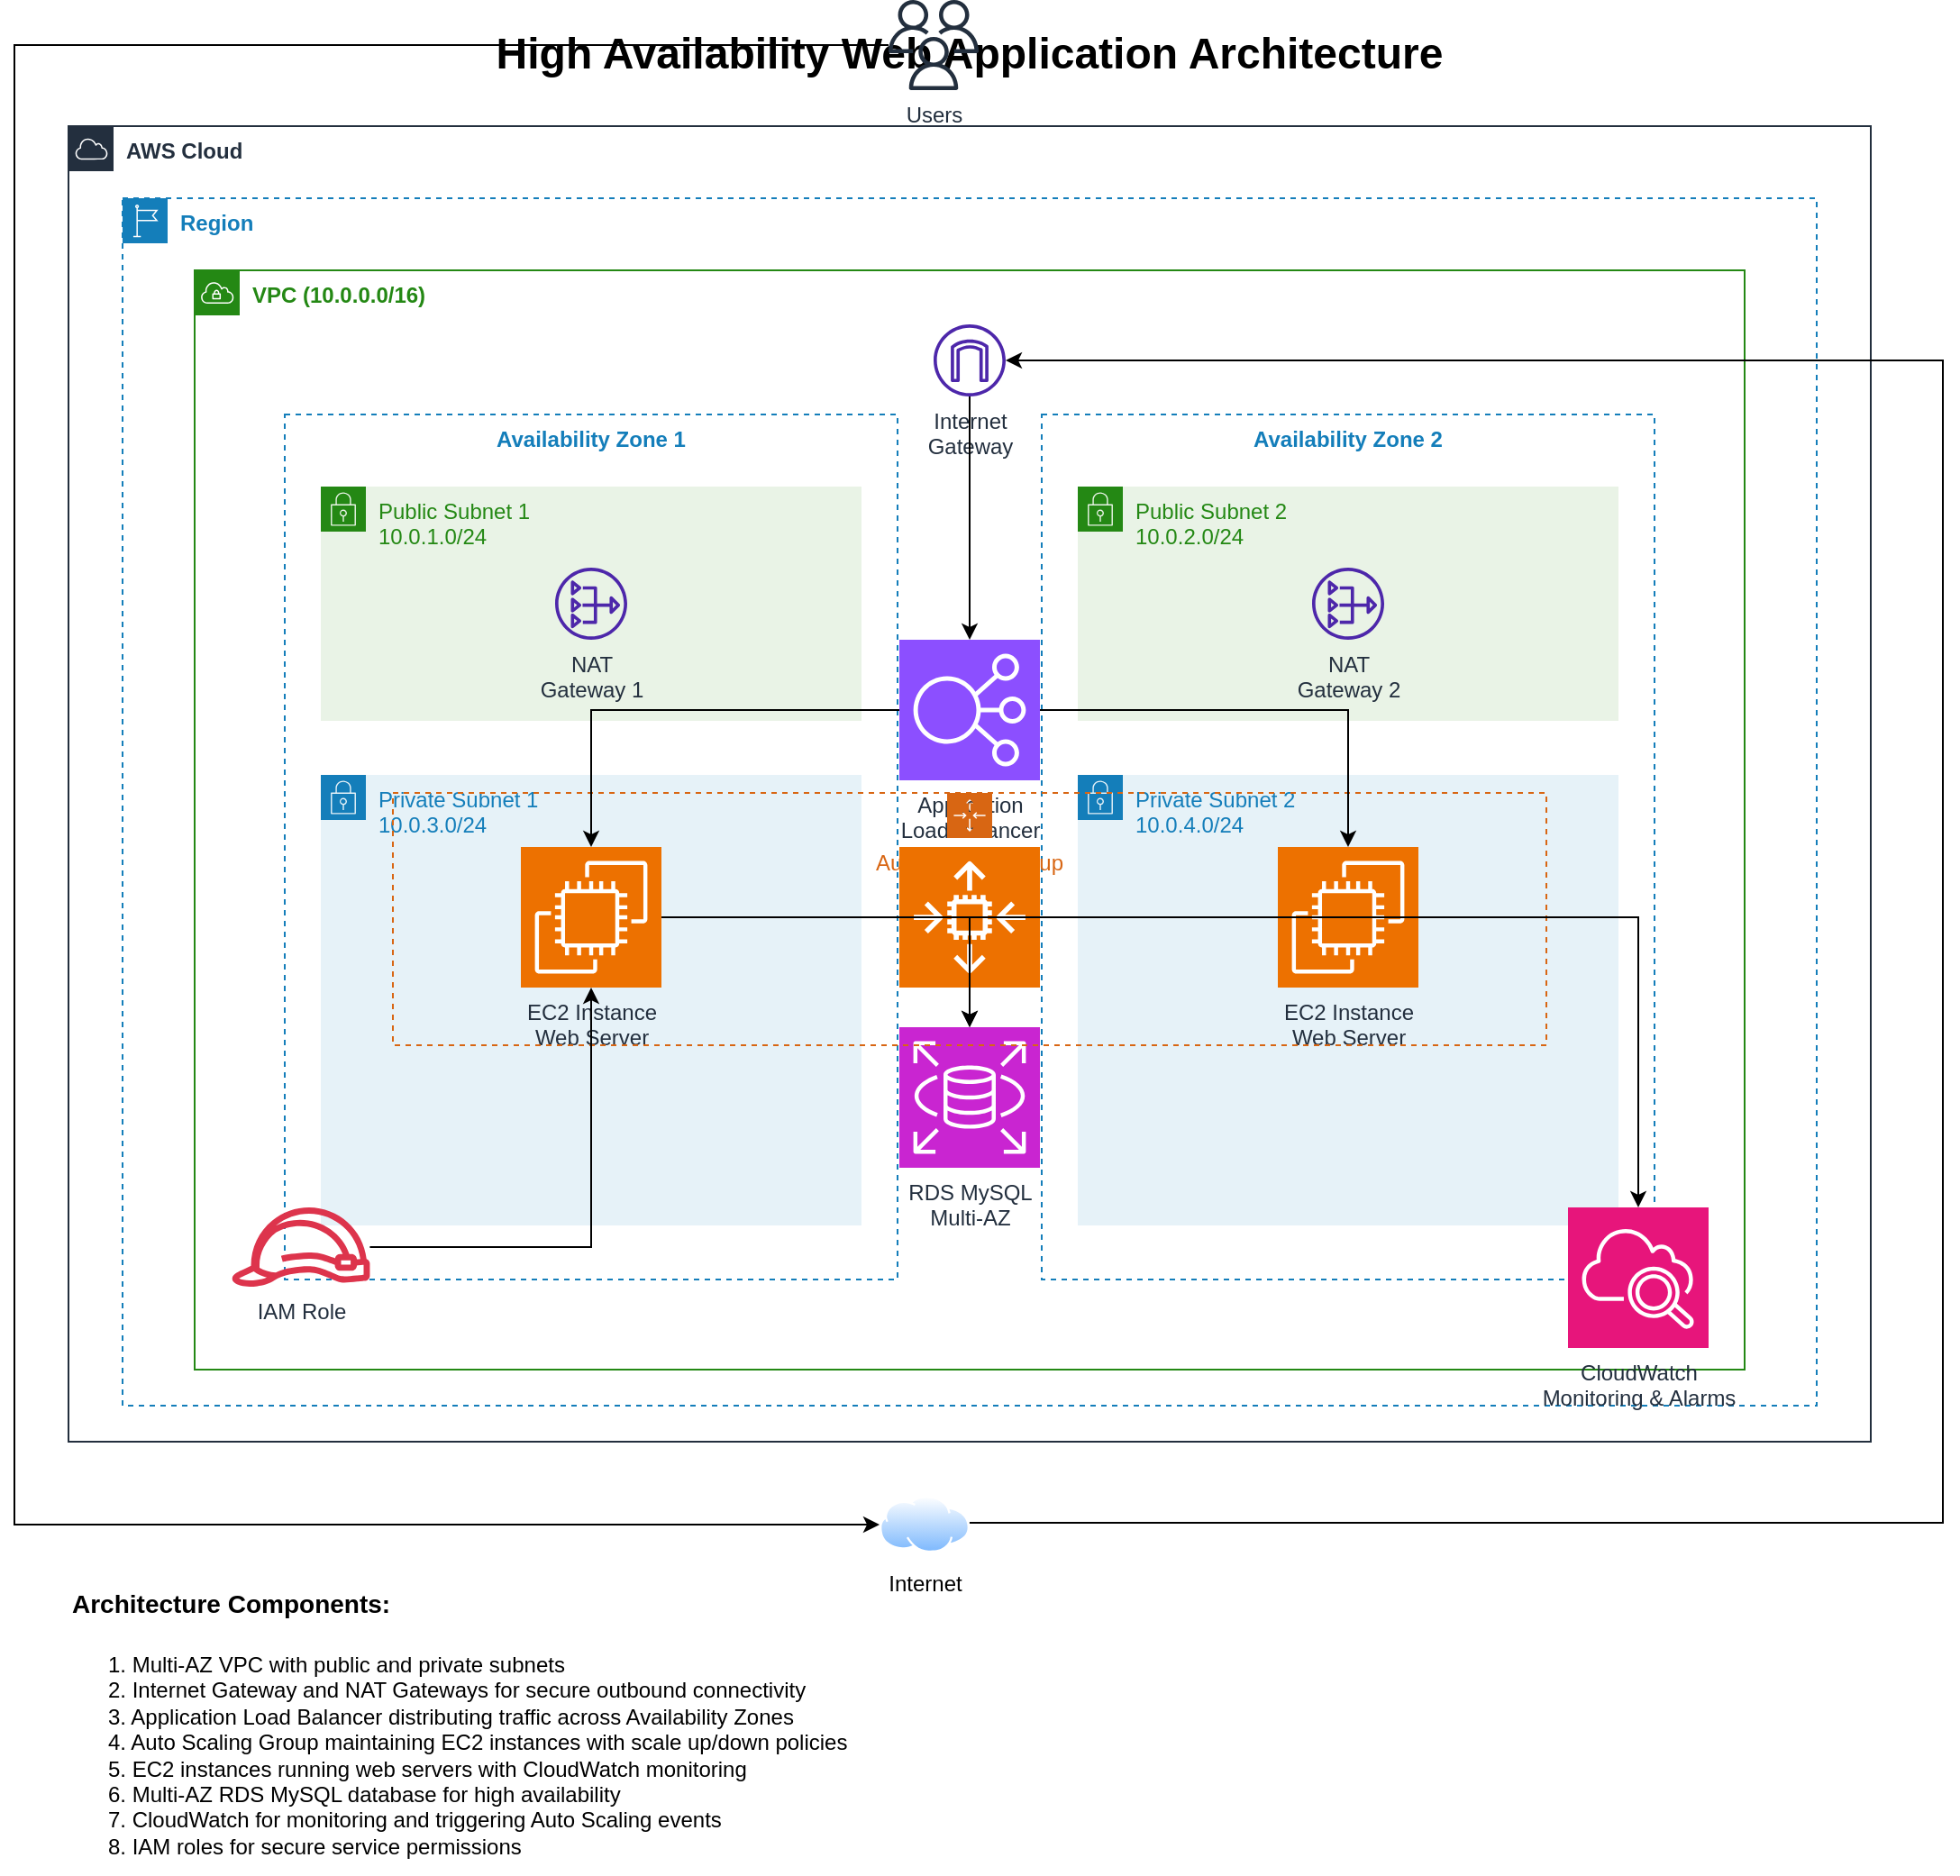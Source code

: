 <mxfile version="24.0.1">
  <diagram id="prtHgNgQTEPvFCAcTncT" name="High Availability Web Application">
    <mxGraphModel dx="1422" dy="762" grid="1" gridSize="10" guides="1" tooltips="1" connect="1" arrows="1" fold="1" page="1" pageScale="1" pageWidth="1100" pageHeight="850" math="0" shadow="0">
      <root>
        <mxCell id="0" />
        <mxCell id="1" parent="0" />
        
        <!-- Title -->
        <mxCell id="title" value="High Availability Web Application Architecture" style="text;html=1;strokeColor=none;fillColor=none;align=center;verticalAlign=middle;whiteSpace=wrap;rounded=0;fontSize=24;fontStyle=1" vertex="1" parent="1">
          <mxGeometry x="250" y="30" width="600" height="40" as="geometry" />
        </mxCell>
        
        <!-- AWS Cloud Border -->
        <mxCell id="aws_cloud" value="AWS Cloud" style="points=[[0,0],[0.25,0],[0.5,0],[0.75,0],[1,0],[1,0.25],[1,0.5],[1,0.75],[1,1],[0.75,1],[0.5,1],[0.25,1],[0,1],[0,0.75],[0,0.5],[0,0.25]];outlineConnect=0;gradientColor=none;html=1;whiteSpace=wrap;fontSize=12;fontStyle=1;container=1;pointerEvents=0;collapsible=0;recursiveResize=0;shape=mxgraph.aws4.group;grIcon=mxgraph.aws4.group_aws_cloud;strokeColor=#232F3E;fillColor=none;verticalAlign=top;align=left;spacingLeft=30;fontColor=#232F3E;dashed=0;" vertex="1" parent="1">
          <mxGeometry x="50" y="90" width="1000" height="730" as="geometry" />
        </mxCell>
        
        <!-- Region Border -->
        <mxCell id="region" value="Region" style="points=[[0,0],[0.25,0],[0.5,0],[0.75,0],[1,0],[1,0.25],[1,0.5],[1,0.75],[1,1],[0.75,1],[0.5,1],[0.25,1],[0,1],[0,0.75],[0,0.5],[0,0.25]];outlineConnect=0;gradientColor=none;html=1;whiteSpace=wrap;fontSize=12;fontStyle=1;container=1;pointerEvents=0;collapsible=0;recursiveResize=0;shape=mxgraph.aws4.group;grIcon=mxgraph.aws4.group_region;strokeColor=#147EBA;fillColor=none;verticalAlign=top;align=left;spacingLeft=30;fontColor=#147EBA;dashed=1;" vertex="1" parent="aws_cloud">
          <mxGeometry x="30" y="40" width="940" height="670" as="geometry" />
        </mxCell>
        
        <!-- VPC -->
        <mxCell id="vpc" value="VPC (10.0.0.0/16)" style="points=[[0,0],[0.25,0],[0.5,0],[0.75,0],[1,0],[1,0.25],[1,0.5],[1,0.75],[1,1],[0.75,1],[0.5,1],[0.25,1],[0,1],[0,0.75],[0,0.5],[0,0.25]];outlineConnect=0;gradientColor=none;html=1;whiteSpace=wrap;fontSize=12;fontStyle=1;container=1;pointerEvents=0;collapsible=0;recursiveResize=0;shape=mxgraph.aws4.group;grIcon=mxgraph.aws4.group_vpc;strokeColor=#248814;fillColor=none;verticalAlign=top;align=left;spacingLeft=30;fontColor=#248814;dashed=0;" vertex="1" parent="region">
          <mxGeometry x="40" y="40" width="860" height="610" as="geometry" />
        </mxCell>
        
        <!-- Availability Zone 1 -->
        <mxCell id="az1" value="Availability Zone 1" style="fillColor=none;strokeColor=#147EBA;dashed=1;verticalAlign=top;fontStyle=1;fontColor=#147EBA;whiteSpace=wrap;html=1;" vertex="1" parent="vpc">
          <mxGeometry x="50" y="80" width="340" height="480" as="geometry" />
        </mxCell>
        
        <!-- Availability Zone 2 -->
        <mxCell id="az2" value="Availability Zone 2" style="fillColor=none;strokeColor=#147EBA;dashed=1;verticalAlign=top;fontStyle=1;fontColor=#147EBA;whiteSpace=wrap;html=1;" vertex="1" parent="vpc">
          <mxGeometry x="470" y="80" width="340" height="480" as="geometry" />
        </mxCell>
        
        <!-- Public Subnet 1 -->
        <mxCell id="public_subnet1" value="Public Subnet 1&#xa;10.0.1.0/24" style="points=[[0,0],[0.25,0],[0.5,0],[0.75,0],[1,0],[1,0.25],[1,0.5],[1,0.75],[1,1],[0.75,1],[0.5,1],[0.25,1],[0,1],[0,0.75],[0,0.5],[0,0.25]];outlineConnect=0;gradientColor=none;html=1;whiteSpace=wrap;fontSize=12;fontStyle=0;container=1;pointerEvents=0;collapsible=0;recursiveResize=0;shape=mxgraph.aws4.group;grIcon=mxgraph.aws4.group_security_group;grStroke=0;strokeColor=#248814;fillColor=#E9F3E6;verticalAlign=top;align=left;spacingLeft=30;fontColor=#248814;dashed=0;" vertex="1" parent="vpc">
          <mxGeometry x="70" y="120" width="300" height="130" as="geometry" />
        </mxCell>
        
        <!-- Public Subnet 2 -->
        <mxCell id="public_subnet2" value="Public Subnet 2&#xa;10.0.2.0/24" style="points=[[0,0],[0.25,0],[0.5,0],[0.75,0],[1,0],[1,0.25],[1,0.5],[1,0.75],[1,1],[0.75,1],[0.5,1],[0.25,1],[0,1],[0,0.75],[0,0.5],[0,0.25]];outlineConnect=0;gradientColor=none;html=1;whiteSpace=wrap;fontSize=12;fontStyle=0;container=1;pointerEvents=0;collapsible=0;recursiveResize=0;shape=mxgraph.aws4.group;grIcon=mxgraph.aws4.group_security_group;grStroke=0;strokeColor=#248814;fillColor=#E9F3E6;verticalAlign=top;align=left;spacingLeft=30;fontColor=#248814;dashed=0;" vertex="1" parent="vpc">
          <mxGeometry x="490" y="120" width="300" height="130" as="geometry" />
        </mxCell>
        
        <!-- Private Subnet 1 -->
        <mxCell id="private_subnet1" value="Private Subnet 1&#xa;10.0.3.0/24" style="points=[[0,0],[0.25,0],[0.5,0],[0.75,0],[1,0],[1,0.25],[1,0.5],[1,0.75],[1,1],[0.75,1],[0.5,1],[0.25,1],[0,1],[0,0.75],[0,0.5],[0,0.25]];outlineConnect=0;gradientColor=none;html=1;whiteSpace=wrap;fontSize=12;fontStyle=0;container=1;pointerEvents=0;collapsible=0;recursiveResize=0;shape=mxgraph.aws4.group;grIcon=mxgraph.aws4.group_security_group;grStroke=0;strokeColor=#147EBA;fillColor=#E6F2F8;verticalAlign=top;align=left;spacingLeft=30;fontColor=#147EBA;dashed=0;" vertex="1" parent="vpc">
          <mxGeometry x="70" y="280" width="300" height="250" as="geometry" />
        </mxCell>
        
        <!-- Private Subnet 2 -->
        <mxCell id="private_subnet2" value="Private Subnet 2&#xa;10.0.4.0/24" style="points=[[0,0],[0.25,0],[0.5,0],[0.75,0],[1,0],[1,0.25],[1,0.5],[1,0.75],[1,1],[0.75,1],[0.5,1],[0.25,1],[0,1],[0,0.75],[0,0.5],[0,0.25]];outlineConnect=0;gradientColor=none;html=1;whiteSpace=wrap;fontSize=12;fontStyle=0;container=1;pointerEvents=0;collapsible=0;recursiveResize=0;shape=mxgraph.aws4.group;grIcon=mxgraph.aws4.group_security_group;grStroke=0;strokeColor=#147EBA;fillColor=#E6F2F8;verticalAlign=top;align=left;spacingLeft=30;fontColor=#147EBA;dashed=0;" vertex="1" parent="vpc">
          <mxGeometry x="490" y="280" width="300" height="250" as="geometry" />
        </mxCell>
        
        <!-- Internet Gateway -->
        <mxCell id="internet_gateway" value="Internet&#xa;Gateway" style="sketch=0;outlineConnect=0;fontColor=#232F3E;gradientColor=none;fillColor=#4D27AA;strokeColor=none;dashed=0;verticalLabelPosition=bottom;verticalAlign=top;align=center;html=1;fontSize=12;fontStyle=0;aspect=fixed;pointerEvents=1;shape=mxgraph.aws4.internet_gateway;" vertex="1" parent="vpc">
          <mxGeometry x="410" y="30" width="40" height="40" as="geometry" />
        </mxCell>
        
        <!-- NAT Gateway 1 -->
        <mxCell id="nat_gateway1" value="NAT&#xa;Gateway 1" style="sketch=0;outlineConnect=0;fontColor=#232F3E;gradientColor=none;fillColor=#4D27AA;strokeColor=none;dashed=0;verticalLabelPosition=bottom;verticalAlign=top;align=center;html=1;fontSize=12;fontStyle=0;aspect=fixed;pointerEvents=1;shape=mxgraph.aws4.nat_gateway;" vertex="1" parent="vpc">
          <mxGeometry x="200" y="165" width="40" height="40" as="geometry" />
        </mxCell>
        
        <!-- NAT Gateway 2 -->
        <mxCell id="nat_gateway2" value="NAT&#xa;Gateway 2" style="sketch=0;outlineConnect=0;fontColor=#232F3E;gradientColor=none;fillColor=#4D27AA;strokeColor=none;dashed=0;verticalLabelPosition=bottom;verticalAlign=top;align=center;html=1;fontSize=12;fontStyle=0;aspect=fixed;pointerEvents=1;shape=mxgraph.aws4.nat_gateway;" vertex="1" parent="vpc">
          <mxGeometry x="620" y="165" width="40" height="40" as="geometry" />
        </mxCell>
        
        <!-- Application Load Balancer -->
        <mxCell id="alb" value="Application&#xa;Load Balancer" style="sketch=0;points=[[0,0,0],[0.25,0,0],[0.5,0,0],[0.75,0,0],[1,0,0],[0,1,0],[0.25,1,0],[0.5,1,0],[0.75,1,0],[1,1,0],[0,0.25,0],[0,0.5,0],[0,0.75,0],[1,0.25,0],[1,0.5,0],[1,0.75,0]];outlineConnect=0;fontColor=#232F3E;fillColor=#8C4FFF;strokeColor=#ffffff;dashed=0;verticalLabelPosition=bottom;verticalAlign=top;align=center;html=1;fontSize=12;fontStyle=0;aspect=fixed;shape=mxgraph.aws4.resourceIcon;resIcon=mxgraph.aws4.elastic_load_balancing;" vertex="1" parent="vpc">
          <mxGeometry x="391" y="205" width="78" height="78" as="geometry" />
        </mxCell>
        
        <!-- EC2 Instance 1 -->
        <mxCell id="ec2_1" value="EC2 Instance&#xa;Web Server" style="sketch=0;points=[[0,0,0],[0.25,0,0],[0.5,0,0],[0.75,0,0],[1,0,0],[0,1,0],[0.25,1,0],[0.5,1,0],[0.75,1,0],[1,1,0],[0,0.25,0],[0,0.5,0],[0,0.75,0],[1,0.25,0],[1,0.5,0],[1,0.75,0]];outlineConnect=0;fontColor=#232F3E;fillColor=#ED7100;strokeColor=#ffffff;dashed=0;verticalLabelPosition=bottom;verticalAlign=top;align=center;html=1;fontSize=12;fontStyle=0;aspect=fixed;shape=mxgraph.aws4.resourceIcon;resIcon=mxgraph.aws4.ec2;" vertex="1" parent="vpc">
          <mxGeometry x="181" y="320" width="78" height="78" as="geometry" />
        </mxCell>
        
        <!-- EC2 Instance 2 -->
        <mxCell id="ec2_2" value="EC2 Instance&#xa;Web Server" style="sketch=0;points=[[0,0,0],[0.25,0,0],[0.5,0,0],[0.75,0,0],[1,0,0],[0,1,0],[0.25,1,0],[0.5,1,0],[0.75,1,0],[1,1,0],[0,0.25,0],[0,0.5,0],[0,0.75,0],[1,0.25,0],[1,0.5,0],[1,0.75,0]];outlineConnect=0;fontColor=#232F3E;fillColor=#ED7100;strokeColor=#ffffff;dashed=0;verticalLabelPosition=bottom;verticalAlign=top;align=center;html=1;fontSize=12;fontStyle=0;aspect=fixed;shape=mxgraph.aws4.resourceIcon;resIcon=mxgraph.aws4.ec2;" vertex="1" parent="vpc">
          <mxGeometry x="601" y="320" width="78" height="78" as="geometry" />
        </mxCell>
        
        <!-- RDS MySQL -->
        <mxCell id="rds" value="RDS MySQL&#xa;Multi-AZ" style="sketch=0;points=[[0,0,0],[0.25,0,0],[0.5,0,0],[0.75,0,0],[1,0,0],[0,1,0],[0.25,1,0],[0.5,1,0],[0.75,1,0],[1,1,0],[0,0.25,0],[0,0.5,0],[0,0.75,0],[1,0.25,0],[1,0.5,0],[1,0.75,0]];outlineConnect=0;fontColor=#232F3E;fillColor=#C925D1;strokeColor=#ffffff;dashed=0;verticalLabelPosition=bottom;verticalAlign=top;align=center;html=1;fontSize=12;fontStyle=0;aspect=fixed;shape=mxgraph.aws4.resourceIcon;resIcon=mxgraph.aws4.rds;" vertex="1" parent="vpc">
          <mxGeometry x="391" y="420" width="78" height="78" as="geometry" />
        </mxCell>
        
        <!-- Auto Scaling Group -->
        <mxCell id="asg" value="Auto Scaling Group" style="points=[[0,0],[0.25,0],[0.5,0],[0.75,0],[1,0],[1,0.25],[1,0.5],[1,0.75],[1,1],[0.75,1],[0.5,1],[0.25,1],[0,1],[0,0.75],[0,0.5],[0,0.25]];outlineConnect=0;gradientColor=none;html=1;whiteSpace=wrap;fontSize=12;fontStyle=0;container=0;pointerEvents=0;collapsible=0;recursiveResize=0;shape=mxgraph.aws4.groupCenter;grIcon=mxgraph.aws4.group_auto_scaling_group;grStroke=1;strokeColor=#D86613;fillColor=none;verticalAlign=top;align=center;fontColor=#D86613;dashed=1;spacingTop=25;" vertex="1" parent="vpc">
          <mxGeometry x="110" y="290" width="640" height="140" as="geometry" />
        </mxCell>
        
        <!-- Auto Scaling Group Icon -->
        <mxCell id="autoscaling" value="" style="sketch=0;points=[[0,0,0],[0.25,0,0],[0.5,0,0],[0.75,0,0],[1,0,0],[0,1,0],[0.25,1,0],[0.5,1,0],[0.75,1,0],[1,1,0],[0,0.25,0],[0,0.5,0],[0,0.75,0],[1,0.25,0],[1,0.5,0],[1,0.75,0]];points=[[0,0,0],[0.25,0,0],[0.5,0,0],[0.75,0,0],[1,0,0],[0,1,0],[0.25,1,0],[0.5,1,0],[0.75,1,0],[1,1,0],[0,0.25,0],[0,0.5,0],[0,0.75,0],[1,0.25,0],[1,0.5,0],[1,0.75,0]];outlineConnect=0;fontColor=#232F3E;fillColor=#ED7100;strokeColor=#ffffff;dashed=0;verticalLabelPosition=bottom;verticalAlign=top;align=center;html=1;fontSize=12;fontStyle=0;aspect=fixed;shape=mxgraph.aws4.resourceIcon;resIcon=mxgraph.aws4.auto_scaling2;" vertex="1" parent="vpc">
          <mxGeometry x="391" y="320" width="78" height="78" as="geometry" />
        </mxCell>
        
        <!-- CloudWatch -->
        <mxCell id="cloudwatch" value="CloudWatch&#xa;Monitoring &amp; Alarms" style="sketch=0;points=[[0,0,0],[0.25,0,0],[0.5,0,0],[0.75,0,0],[1,0,0],[0,1,0],[0.25,1,0],[0.5,1,0],[0.75,1,0],[1,1,0],[0,0.25,0],[0,0.5,0],[0,0.75,0],[1,0.25,0],[1,0.5,0],[1,0.75,0]];points=[[0,0,0],[0.25,0,0],[0.5,0,0],[0.75,0,0],[1,0,0],[0,1,0],[0.25,1,0],[0.5,1,0],[0.75,1,0],[1,1,0],[0,0.25,0],[0,0.5,0],[0,0.75,0],[1,0.25,0],[1,0.5,0],[1,0.75,0]];outlineConnect=0;fontColor=#232F3E;fillColor=#E7157B;strokeColor=#ffffff;dashed=0;verticalLabelPosition=bottom;verticalAlign=top;align=center;html=1;fontSize=12;fontStyle=0;aspect=fixed;shape=mxgraph.aws4.resourceIcon;resIcon=mxgraph.aws4.cloudwatch_2;" vertex="1" parent="region">
          <mxGeometry x="802" y="560" width="78" height="78" as="geometry" />
        </mxCell>
        
        <!-- IAM Role -->
        <mxCell id="iam_role" value="IAM Role" style="sketch=0;outlineConnect=0;fontColor=#232F3E;gradientColor=none;fillColor=#DD344C;strokeColor=none;dashed=0;verticalLabelPosition=bottom;verticalAlign=top;align=center;html=1;fontSize=12;fontStyle=0;aspect=fixed;pointerEvents=1;shape=mxgraph.aws4.role;" vertex="1" parent="region">
          <mxGeometry x="60" y="560" width="78" height="44" as="geometry" />
        </mxCell>
        
        <!-- User -->
        <mxCell id="user" value="Users" style="sketch=0;outlineConnect=0;fontColor=#232F3E;gradientColor=none;fillColor=#232F3E;strokeColor=none;dashed=0;verticalLabelPosition=bottom;verticalAlign=top;align=center;html=1;fontSize=12;fontStyle=0;aspect=fixed;pointerEvents=1;shape=mxgraph.aws4.users;" vertex="1" parent="1">
          <mxGeometry x="505" y="20" width="50" height="50" as="geometry" />
        </mxCell>
        
        <!-- Internet -->
        <mxCell id="internet" value="Internet" style="image;aspect=fixed;perimeter=ellipsePerimeter;html=1;align=center;shadow=0;dashed=0;spacingTop=3;image=img/lib/active_directory/internet_cloud.svg;" vertex="1" parent="1">
          <mxGeometry x="500" y="850" width="50" height="31.5" as="geometry" />
        </mxCell>
        
        <!-- Connections -->
        <!-- User to Internet -->
        <mxCell id="user_to_internet" value="" style="edgeStyle=orthogonalEdgeStyle;rounded=0;orthogonalLoop=1;jettySize=auto;html=1;" edge="1" parent="1" source="user" target="internet">
          <mxGeometry relative="1" as="geometry">
            <Array as="points">
              <mxPoint x="20" y="45"/>
              <mxPoint x="20" y="866"/>
            </Array>
          </mxGeometry>
        </mxCell>
        
        <!-- Internet to IGW -->
        <mxCell id="internet_to_igw" value="" style="edgeStyle=orthogonalEdgeStyle;rounded=0;orthogonalLoop=1;jettySize=auto;html=1;" edge="1" parent="1" source="internet" target="internet_gateway">
          <mxGeometry relative="1" as="geometry">
            <Array as="points">
              <mxPoint x="525" y="865"/>
              <mxPoint x="1090" y="865"/>
              <mxPoint x="1090" y="175"/>
            </Array>
          </mxGeometry>
        </mxCell>
        
        <!-- IGW to ALB -->
        <mxCell id="igw_to_alb" value="" style="edgeStyle=orthogonalEdgeStyle;rounded=0;orthogonalLoop=1;jettySize=auto;html=1;" edge="1" parent="1" source="internet_gateway" target="alb">
          <mxGeometry relative="1" as="geometry"/>
        </mxCell>
        
        <!-- ALB to EC2 Instances -->
        <mxCell id="alb_to_ec2_1" value="" style="edgeStyle=orthogonalEdgeStyle;rounded=0;orthogonalLoop=1;jettySize=auto;html=1;" edge="1" parent="1" source="alb" target="ec2_1">
          <mxGeometry relative="1" as="geometry"/>
        </mxCell>
        
        <mxCell id="alb_to_ec2_2" value="" style="edgeStyle=orthogonalEdgeStyle;rounded=0;orthogonalLoop=1;jettySize=auto;html=1;" edge="1" parent="1" source="alb" target="ec2_2">
          <mxGeometry relative="1" as="geometry"/>
        </mxCell>
        
        <!-- EC2 to RDS -->
        <mxCell id="ec2_1_to_rds" value="" style="edgeStyle=orthogonalEdgeStyle;rounded=0;orthogonalLoop=1;jettySize=auto;html=1;" edge="1" parent="1" source="ec2_1" target="rds">
          <mxGeometry relative="1" as="geometry"/>
        </mxCell>
        
        <mxCell id="ec2_2_to_rds" value="" style="edgeStyle=orthogonalEdgeStyle;rounded=0;orthogonalLoop=1;jettySize=auto;html=1;" edge="1" parent="1" source="ec2_2" target="rds">
          <mxGeometry relative="1" as="geometry"/>
        </mxCell>
        
        <!-- Auto Scaling and CloudWatch -->
        <mxCell id="asg_to_cw" value="" style="edgeStyle=orthogonalEdgeStyle;rounded=0;orthogonalLoop=1;jettySize=auto;html=1;" edge="1" parent="1" source="autoscaling" target="cloudwatch">
          <mxGeometry relative="1" as="geometry"/>
        </mxCell>
        
        <!-- IAM to EC2 -->
        <mxCell id="iam_to_ec2" value="" style="edgeStyle=orthogonalEdgeStyle;rounded=0;orthogonalLoop=1;jettySize=auto;html=1;" edge="1" parent="1" source="iam_role" target="ec2_1">
          <mxGeometry relative="1" as="geometry"/>
        </mxCell>
        
        <!-- Key Components -->
        <mxCell id="components_title" value="Architecture Components:" style="text;html=1;strokeColor=none;fillColor=none;align=left;verticalAlign=middle;whiteSpace=wrap;rounded=0;fontSize=14;fontStyle=1" vertex="1" parent="1">
          <mxGeometry x="50" y="900" width="200" height="20" as="geometry" />
        </mxCell>
        
        <mxCell id="components_list" value="1. Multi-AZ VPC with public and private subnets&#xa;2. Internet Gateway and NAT Gateways for secure outbound connectivity&#xa;3. Application Load Balancer distributing traffic across Availability Zones&#xa;4. Auto Scaling Group maintaining EC2 instances with scale up/down policies&#xa;5. EC2 instances running web servers with CloudWatch monitoring&#xa;6. Multi-AZ RDS MySQL database for high availability&#xa;7. CloudWatch for monitoring and triggering Auto Scaling events&#xa;8. IAM roles for secure service permissions" style="text;html=1;strokeColor=none;fillColor=none;align=left;verticalAlign=top;whiteSpace=wrap;rounded=0;fontSize=12;" vertex="1" parent="1">
          <mxGeometry x="70" y="930" width="550" height="130" as="geometry" />
        </mxCell>
      </root>
    </mxGraphModel>
  </diagram>
</mxfile>
